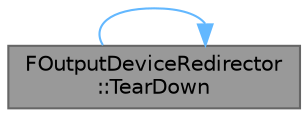 digraph "FOutputDeviceRedirector::TearDown"
{
 // INTERACTIVE_SVG=YES
 // LATEX_PDF_SIZE
  bgcolor="transparent";
  edge [fontname=Helvetica,fontsize=10,labelfontname=Helvetica,labelfontsize=10];
  node [fontname=Helvetica,fontsize=10,shape=box,height=0.2,width=0.4];
  rankdir="LR";
  Node1 [id="Node000001",label="FOutputDeviceRedirector\l::TearDown",height=0.2,width=0.4,color="gray40", fillcolor="grey60", style="filled", fontcolor="black",tooltip="Closes output device and cleans up."];
  Node1 -> Node1 [id="edge1_Node000001_Node000001",color="steelblue1",style="solid",tooltip=" "];
}
